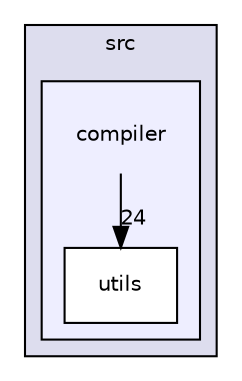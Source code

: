 digraph "src/compiler" {
  compound=true
  node [ fontsize="10", fontname="Helvetica"];
  edge [ labelfontsize="10", labelfontname="Helvetica"];
  subgraph clusterdir_68267d1309a1af8e8297ef4c3efbcdba {
    graph [ bgcolor="#ddddee", pencolor="black", label="src" fontname="Helvetica", fontsize="10", URL="dir_68267d1309a1af8e8297ef4c3efbcdba.html"]
  subgraph clusterdir_f13bc85843fa14191e0ad4a3a157cf60 {
    graph [ bgcolor="#eeeeff", pencolor="black", label="" URL="dir_f13bc85843fa14191e0ad4a3a157cf60.html"];
    dir_f13bc85843fa14191e0ad4a3a157cf60 [shape=plaintext label="compiler"];
    dir_38a787dad132cb9528df90a3ed1c615f [shape=box label="utils" color="black" fillcolor="white" style="filled" URL="dir_38a787dad132cb9528df90a3ed1c615f.html"];
  }
  }
  dir_f13bc85843fa14191e0ad4a3a157cf60->dir_38a787dad132cb9528df90a3ed1c615f [headlabel="24", labeldistance=1.5 headhref="dir_000001_000002.html"];
}
